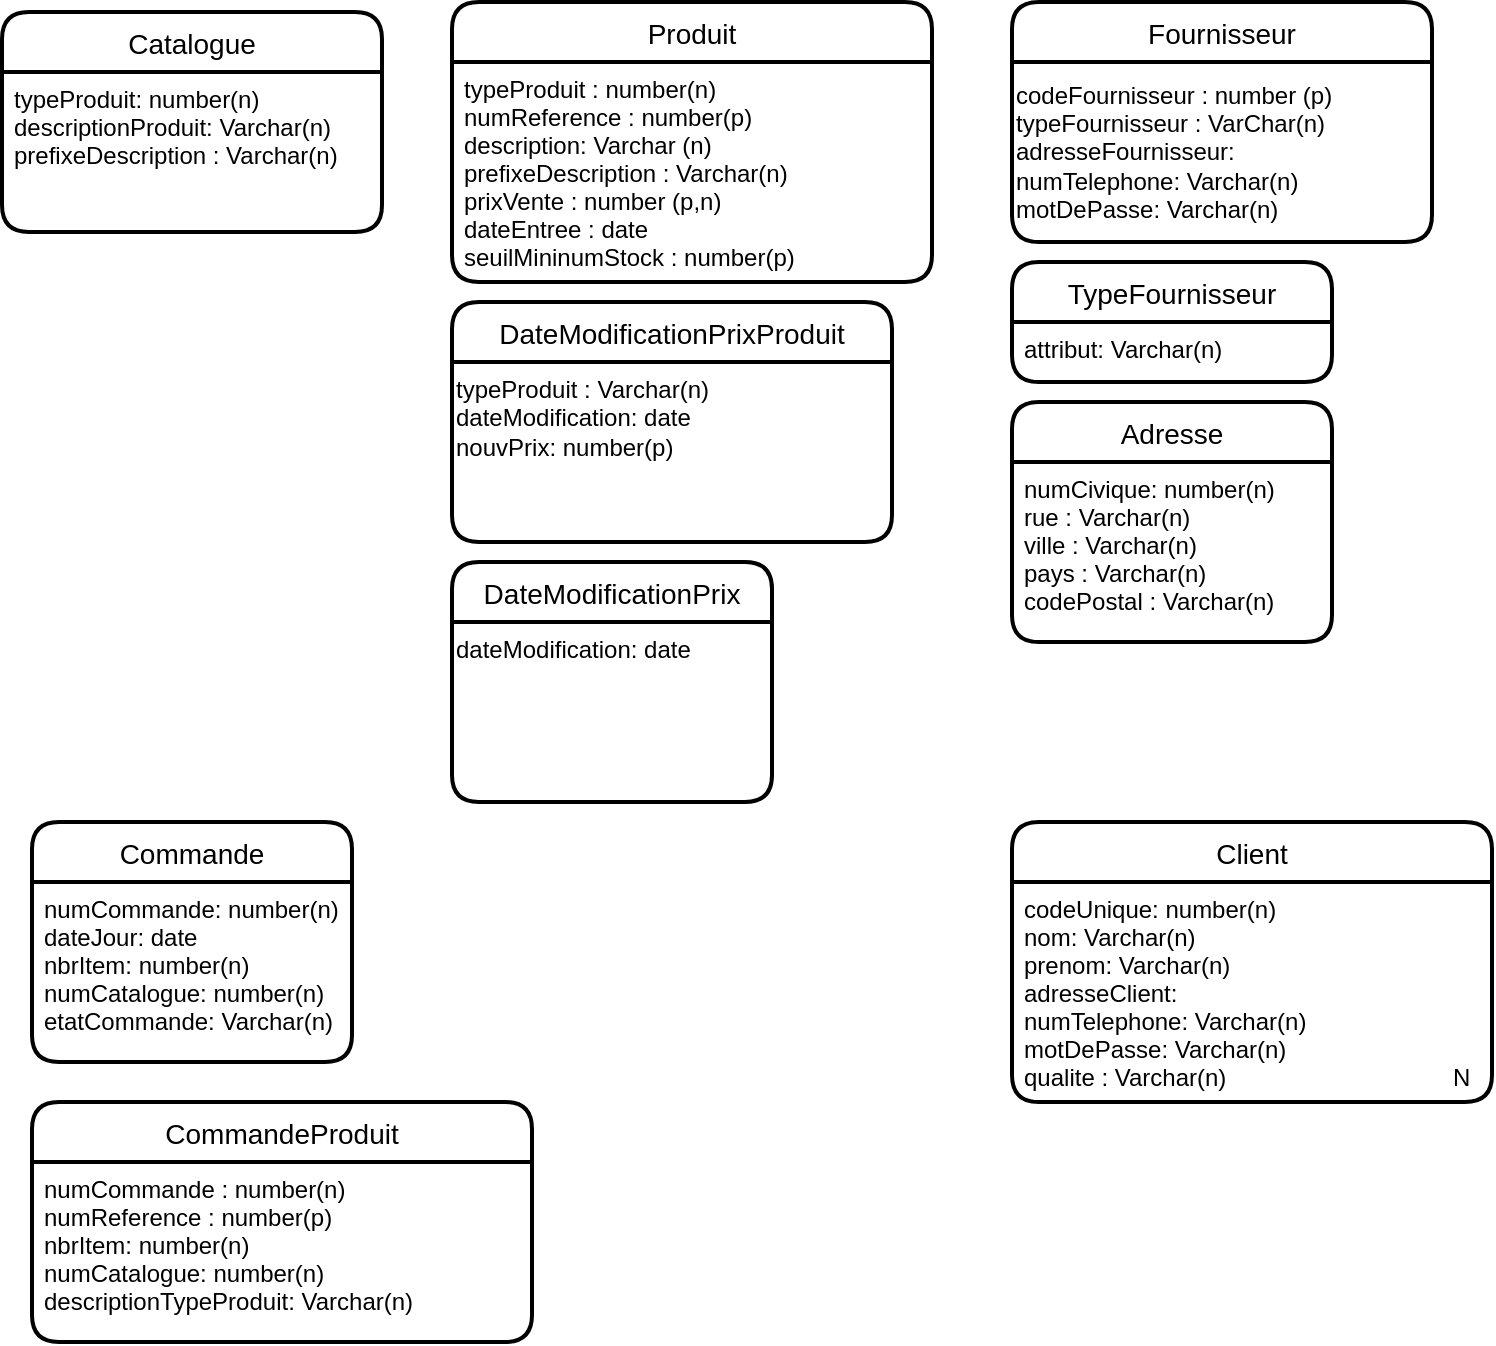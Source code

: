 <mxfile version="13.7.5" type="github">
  <diagram id="C5RBs43oDa-KdzZeNtuy" name="Page-1">
    <mxGraphModel dx="1185" dy="635" grid="1" gridSize="10" guides="1" tooltips="1" connect="1" arrows="1" fold="1" page="1" pageScale="1" pageWidth="827" pageHeight="1169" math="0" shadow="0">
      <root>
        <mxCell id="WIyWlLk6GJQsqaUBKTNV-0" />
        <mxCell id="WIyWlLk6GJQsqaUBKTNV-1" parent="WIyWlLk6GJQsqaUBKTNV-0" />
        <mxCell id="n21lGXiQAClDhmANvwCO-41" value="Fournisseur" style="swimlane;childLayout=stackLayout;horizontal=1;startSize=30;horizontalStack=0;rounded=1;fontSize=14;fontStyle=0;strokeWidth=2;resizeParent=0;resizeLast=1;shadow=0;dashed=0;align=center;" vertex="1" parent="WIyWlLk6GJQsqaUBKTNV-1">
          <mxGeometry x="520" y="20" width="210" height="120" as="geometry" />
        </mxCell>
        <mxCell id="n21lGXiQAClDhmANvwCO-46" value="codeFournisseur : number (p)&lt;br&gt;&lt;div&gt;&lt;span&gt;typeFournisseur : VarChar(n)&lt;/span&gt;&lt;/div&gt;&lt;div&gt;&lt;span&gt;adresseFournisseur:&lt;/span&gt;&lt;/div&gt;&lt;div&gt;&lt;span&gt;numTelephone: Varchar(n)&lt;/span&gt;&lt;/div&gt;&lt;div&gt;&lt;span&gt;motDePasse: Varchar(n)&amp;nbsp;&amp;nbsp;&lt;/span&gt;&lt;/div&gt;" style="text;html=1;align=left;verticalAlign=middle;resizable=0;points=[];autosize=1;" vertex="1" parent="n21lGXiQAClDhmANvwCO-41">
          <mxGeometry y="30" width="210" height="90" as="geometry" />
        </mxCell>
        <mxCell id="n21lGXiQAClDhmANvwCO-39" value="Produit" style="swimlane;childLayout=stackLayout;horizontal=1;startSize=30;horizontalStack=0;rounded=1;fontSize=14;fontStyle=0;strokeWidth=2;resizeParent=0;resizeLast=1;shadow=0;dashed=0;align=center;" vertex="1" parent="WIyWlLk6GJQsqaUBKTNV-1">
          <mxGeometry x="240" y="20" width="240" height="140" as="geometry" />
        </mxCell>
        <mxCell id="n21lGXiQAClDhmANvwCO-40" value="typeProduit : number(n)&#xa;numReference : number(p)               &#xa;description: Varchar (n)&#xa;prefixeDescription : Varchar(n)&#xa;prixVente : number (p,n)&#xa;dateEntree : date&#xa;seuilMininumStock : number(p)" style="align=left;strokeColor=none;fillColor=none;spacingLeft=4;fontSize=12;verticalAlign=top;resizable=0;rotatable=0;part=1;" vertex="1" parent="n21lGXiQAClDhmANvwCO-39">
          <mxGeometry y="30" width="240" height="110" as="geometry" />
        </mxCell>
        <mxCell id="n21lGXiQAClDhmANvwCO-47" value="TypeFournisseur" style="swimlane;childLayout=stackLayout;horizontal=1;startSize=30;horizontalStack=0;rounded=1;fontSize=14;fontStyle=0;strokeWidth=2;resizeParent=0;resizeLast=1;shadow=0;dashed=0;align=center;" vertex="1" parent="WIyWlLk6GJQsqaUBKTNV-1">
          <mxGeometry x="520" y="150" width="160" height="60" as="geometry" />
        </mxCell>
        <mxCell id="n21lGXiQAClDhmANvwCO-48" value="attribut: Varchar(n)" style="align=left;strokeColor=none;fillColor=none;spacingLeft=4;fontSize=12;verticalAlign=top;resizable=0;rotatable=0;part=1;" vertex="1" parent="n21lGXiQAClDhmANvwCO-47">
          <mxGeometry y="30" width="160" height="30" as="geometry" />
        </mxCell>
        <mxCell id="n21lGXiQAClDhmANvwCO-50" value="Adresse" style="swimlane;childLayout=stackLayout;horizontal=1;startSize=30;horizontalStack=0;rounded=1;fontSize=14;fontStyle=0;strokeWidth=2;resizeParent=0;resizeLast=1;shadow=0;dashed=0;align=center;" vertex="1" parent="WIyWlLk6GJQsqaUBKTNV-1">
          <mxGeometry x="520" y="220" width="160" height="120" as="geometry" />
        </mxCell>
        <mxCell id="n21lGXiQAClDhmANvwCO-51" value="numCivique: number(n)&#xa;rue : Varchar(n)&#xa;ville : Varchar(n)&#xa;pays : Varchar(n)&#xa;codePostal : Varchar(n)" style="align=left;strokeColor=none;fillColor=none;spacingLeft=4;fontSize=12;verticalAlign=top;resizable=0;rotatable=0;part=1;" vertex="1" parent="n21lGXiQAClDhmANvwCO-50">
          <mxGeometry y="30" width="160" height="90" as="geometry" />
        </mxCell>
        <mxCell id="n21lGXiQAClDhmANvwCO-60" value="DateModificationPrixProduit" style="swimlane;childLayout=stackLayout;horizontal=1;startSize=30;horizontalStack=0;rounded=1;fontSize=14;fontStyle=0;strokeWidth=2;resizeParent=0;resizeLast=1;shadow=0;dashed=0;align=center;" vertex="1" parent="WIyWlLk6GJQsqaUBKTNV-1">
          <mxGeometry x="240" y="170" width="220" height="120" as="geometry" />
        </mxCell>
        <mxCell id="n21lGXiQAClDhmANvwCO-62" value="&lt;div&gt;&lt;span&gt;typeProduit : Varchar(n)&lt;/span&gt;&lt;/div&gt;dateModification: date&lt;br&gt;nouvPrix: number(p)" style="text;html=1;align=left;verticalAlign=top;resizable=0;points=[];autosize=1;" vertex="1" parent="n21lGXiQAClDhmANvwCO-60">
          <mxGeometry y="30" width="220" height="90" as="geometry" />
        </mxCell>
        <mxCell id="n21lGXiQAClDhmANvwCO-58" value="DateModificationPrix" style="swimlane;childLayout=stackLayout;horizontal=1;startSize=30;horizontalStack=0;rounded=1;fontSize=14;fontStyle=0;strokeWidth=2;resizeParent=0;resizeLast=1;shadow=0;dashed=0;align=center;" vertex="1" parent="WIyWlLk6GJQsqaUBKTNV-1">
          <mxGeometry x="240" y="300" width="160" height="120" as="geometry" />
        </mxCell>
        <mxCell id="n21lGXiQAClDhmANvwCO-63" value="dateModification: date&lt;br&gt;&lt;br&gt;" style="text;html=1;align=left;verticalAlign=top;resizable=0;points=[];autosize=1;" vertex="1" parent="n21lGXiQAClDhmANvwCO-58">
          <mxGeometry y="30" width="160" height="90" as="geometry" />
        </mxCell>
        <mxCell id="n21lGXiQAClDhmANvwCO-52" value="Client" style="swimlane;childLayout=stackLayout;horizontal=1;startSize=30;horizontalStack=0;rounded=1;fontSize=14;fontStyle=0;strokeWidth=2;resizeParent=0;resizeLast=1;shadow=0;dashed=0;align=center;" vertex="1" parent="WIyWlLk6GJQsqaUBKTNV-1">
          <mxGeometry x="520" y="430" width="240" height="140" as="geometry" />
        </mxCell>
        <mxCell id="n21lGXiQAClDhmANvwCO-53" value="codeUnique: number(n)&#xa;nom: Varchar(n)&#xa;prenom: Varchar(n)&#xa;adresseClient:&#xa;numTelephone: Varchar(n)&#xa;motDePasse: Varchar(n)&#xa;qualite : Varchar(n)                                  N&#xa;" style="align=left;strokeColor=none;fillColor=none;spacingLeft=4;fontSize=12;verticalAlign=top;resizable=0;rotatable=0;part=1;" vertex="1" parent="n21lGXiQAClDhmANvwCO-52">
          <mxGeometry y="30" width="240" height="110" as="geometry" />
        </mxCell>
        <mxCell id="n21lGXiQAClDhmANvwCO-54" value="Commande" style="swimlane;childLayout=stackLayout;horizontal=1;startSize=30;horizontalStack=0;rounded=1;fontSize=14;fontStyle=0;strokeWidth=2;resizeParent=0;resizeLast=1;shadow=0;dashed=0;align=center;" vertex="1" parent="WIyWlLk6GJQsqaUBKTNV-1">
          <mxGeometry x="30" y="430" width="160" height="120" as="geometry" />
        </mxCell>
        <mxCell id="n21lGXiQAClDhmANvwCO-55" value="numCommande: number(n)&#xa;dateJour: date&#xa;nbrItem: number(n)&#xa;numCatalogue: number(n)&#xa;etatCommande: Varchar(n)&#xa;" style="align=left;strokeColor=none;fillColor=none;spacingLeft=4;fontSize=12;verticalAlign=top;resizable=0;rotatable=0;part=1;" vertex="1" parent="n21lGXiQAClDhmANvwCO-54">
          <mxGeometry y="30" width="160" height="90" as="geometry" />
        </mxCell>
        <mxCell id="n21lGXiQAClDhmANvwCO-56" value="CommandeProduit" style="swimlane;childLayout=stackLayout;horizontal=1;startSize=30;horizontalStack=0;rounded=1;fontSize=14;fontStyle=0;strokeWidth=2;resizeParent=0;resizeLast=1;shadow=0;dashed=0;align=center;" vertex="1" parent="WIyWlLk6GJQsqaUBKTNV-1">
          <mxGeometry x="30" y="570" width="250" height="120" as="geometry" />
        </mxCell>
        <mxCell id="n21lGXiQAClDhmANvwCO-57" value="numCommande : number(n)&#xa;numReference : number(p)&#xa;nbrItem: number(n)&#xa;numCatalogue: number(n)&#xa;descriptionTypeProduit: Varchar(n)" style="align=left;strokeColor=none;fillColor=none;spacingLeft=4;fontSize=12;verticalAlign=top;resizable=0;rotatable=0;part=1;" vertex="1" parent="n21lGXiQAClDhmANvwCO-56">
          <mxGeometry y="30" width="250" height="90" as="geometry" />
        </mxCell>
        <mxCell id="n21lGXiQAClDhmANvwCO-37" value="Catalogue" style="swimlane;childLayout=stackLayout;horizontal=1;startSize=30;horizontalStack=0;rounded=1;fontSize=14;fontStyle=0;strokeWidth=2;resizeParent=0;resizeLast=1;shadow=0;dashed=0;align=center;" vertex="1" parent="WIyWlLk6GJQsqaUBKTNV-1">
          <mxGeometry x="15" y="25" width="190" height="110" as="geometry" />
        </mxCell>
        <mxCell id="n21lGXiQAClDhmANvwCO-38" value="typeProduit: number(n)&#xa;descriptionProduit: Varchar(n)&#xa;prefixeDescription : Varchar(n)" style="align=left;strokeColor=none;fillColor=none;spacingLeft=4;fontSize=12;verticalAlign=top;resizable=0;rotatable=0;part=1;" vertex="1" parent="n21lGXiQAClDhmANvwCO-37">
          <mxGeometry y="30" width="190" height="80" as="geometry" />
        </mxCell>
      </root>
    </mxGraphModel>
  </diagram>
</mxfile>
